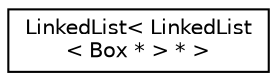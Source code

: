 digraph "Graphical Class Hierarchy"
{
 // LATEX_PDF_SIZE
  edge [fontname="Helvetica",fontsize="10",labelfontname="Helvetica",labelfontsize="10"];
  node [fontname="Helvetica",fontsize="10",shape=record];
  rankdir="LR";
  Node0 [label="LinkedList\< LinkedList\l\< Box * \> * \>",height=0.2,width=0.4,color="black", fillcolor="white", style="filled",URL="$class_linked_list.html",tooltip=" "];
}
